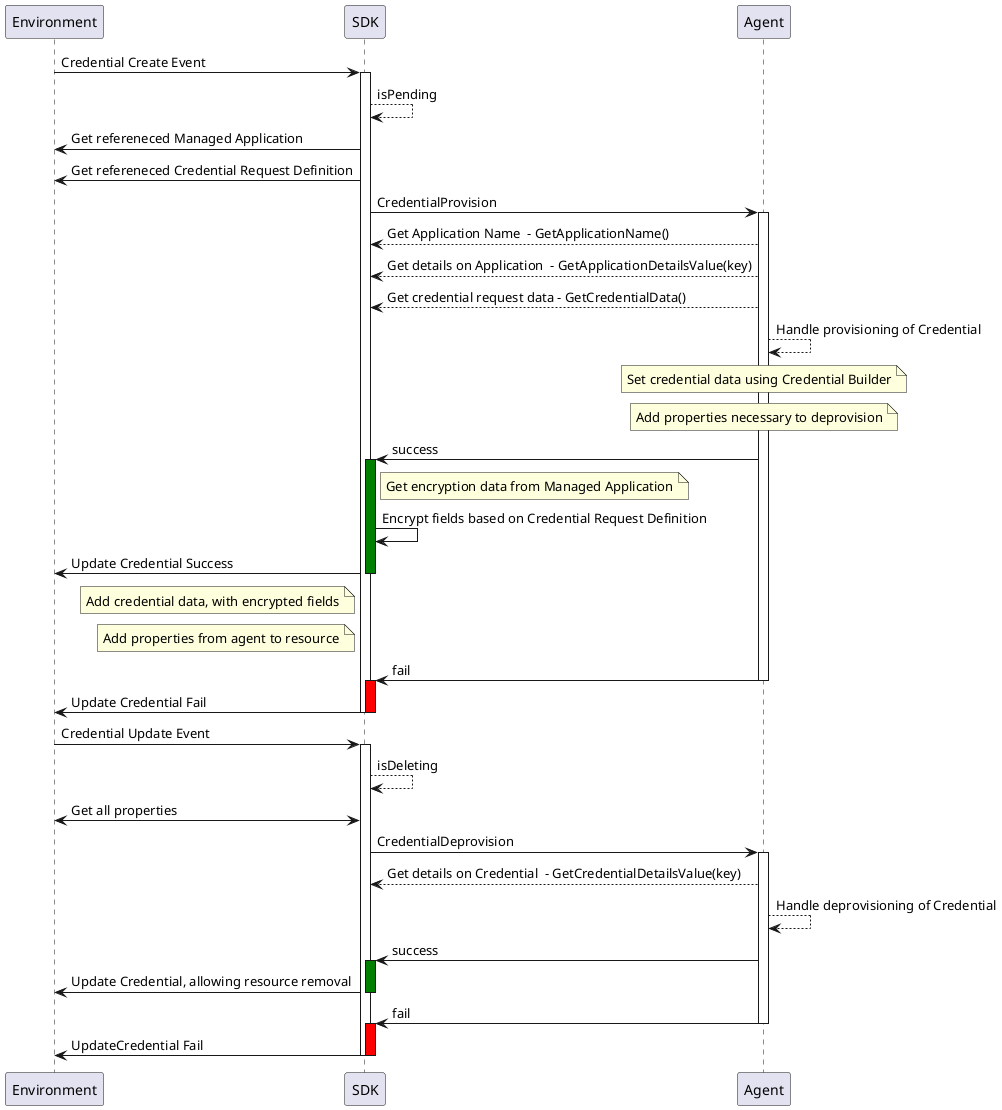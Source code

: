 @startuml
participant Environment as env
participant SDK as sdk 
participant Agent as agent

'Provision Credential

env -> sdk: Credential Create Event
activate sdk
sdk --> sdk: isPending
sdk -> env: Get refereneced Managed Application
sdk -> env: Get refereneced Credential Request Definition

sdk -> agent: CredentialProvision
activate agent

agent --> sdk: Get Application Name  - GetApplicationName()
agent --> sdk: Get details on Application  - GetApplicationDetailsValue(key)
agent --> sdk: Get credential request data - GetCredentialData()
agent --> agent: Handle provisioning of Credential
note over agent: Set credential data using Credential Builder
note over agent: Add properties necessary to deprovision

agent -> sdk: success
activate sdk #green
note right sdk: Get encryption data from Managed Application
sdk -> sdk: Encrypt fields based on Credential Request Definition

sdk -> env: Update Credential Success
deactivate sdk
note left sdk: Add credential data, with encrypted fields
note left sdk: Add properties from agent to resource

agent -> sdk: fail
deactivate agent
activate sdk #red

sdk -> env: Update Credential Fail
deactivate sdk

deactivate sdk

'Deprovision Credential

env -> sdk: Credential Update Event
activate sdk
sdk --> sdk: isDeleting
sdk <-> env: Get all properties

sdk -> agent: CredentialDeprovision
activate agent

agent --> sdk: Get details on Credential  - GetCredentialDetailsValue(key)
agent --> agent: Handle deprovisioning of Credential

agent -> sdk: success
activate sdk #green

sdk -> env: Update Credential, allowing resource removal
deactivate sdk

agent -> sdk: fail
deactivate agent
activate sdk #red

sdk -> env: UpdateCredential Fail
deactivate sdk

deactivate sdk
@enduml
